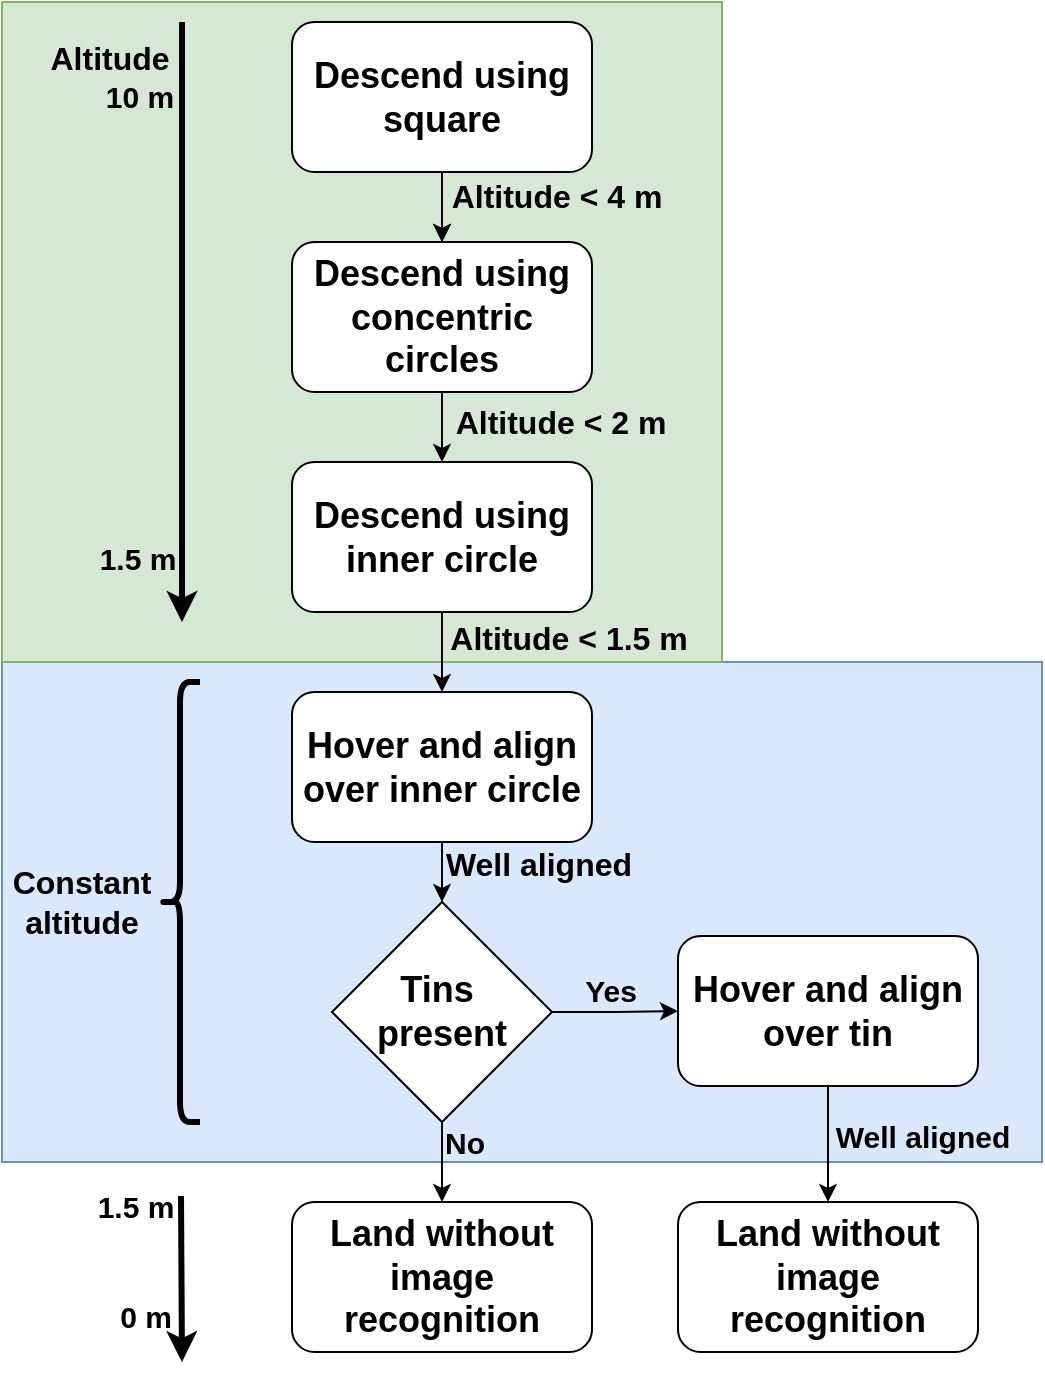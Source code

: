 <mxfile version="24.5.3" type="device">
  <diagram name="Page-1" id="JbFj7xJ0vqkOoYfW-OmR">
    <mxGraphModel dx="1687" dy="1024" grid="1" gridSize="10" guides="1" tooltips="1" connect="1" arrows="1" fold="1" page="1" pageScale="1" pageWidth="850" pageHeight="2000" math="0" shadow="0">
      <root>
        <mxCell id="0" />
        <mxCell id="1" parent="0" />
        <mxCell id="CgXvM7cNIalBucuVJWVz-2" value="" style="rounded=0;whiteSpace=wrap;html=1;fillColor=#dae8fc;strokeColor=#6c8ebf;" parent="1" vertex="1">
          <mxGeometry x="230" y="790" width="520" height="250" as="geometry" />
        </mxCell>
        <mxCell id="CgXvM7cNIalBucuVJWVz-1" value="" style="rounded=0;whiteSpace=wrap;html=1;fillColor=#d5e8d4;strokeColor=#82b366;" parent="1" vertex="1">
          <mxGeometry x="230" y="460" width="360" height="330" as="geometry" />
        </mxCell>
        <mxCell id="rKDn1DTM9HF410k9TBxs-31" value="" style="edgeStyle=orthogonalEdgeStyle;rounded=0;orthogonalLoop=1;jettySize=auto;html=1;" parent="1" source="rKDn1DTM9HF410k9TBxs-5" target="rKDn1DTM9HF410k9TBxs-6" edge="1">
          <mxGeometry relative="1" as="geometry" />
        </mxCell>
        <mxCell id="rKDn1DTM9HF410k9TBxs-15" value="" style="edgeStyle=orthogonalEdgeStyle;rounded=0;orthogonalLoop=1;jettySize=auto;html=1;" parent="1" source="rKDn1DTM9HF410k9TBxs-5" target="rKDn1DTM9HF410k9TBxs-6" edge="1">
          <mxGeometry relative="1" as="geometry" />
        </mxCell>
        <mxCell id="SIBT1pv2mmvFA8UFQw7y-5" value="&lt;span style=&quot;font-size: 16px; font-weight: 700;&quot;&gt;Altitude &amp;lt; 4 m&lt;/span&gt;" style="edgeLabel;html=1;align=center;verticalAlign=middle;resizable=0;points=[];labelBackgroundColor=none;" vertex="1" connectable="0" parent="rKDn1DTM9HF410k9TBxs-15">
          <mxGeometry x="-0.457" relative="1" as="geometry">
            <mxPoint x="57" as="offset" />
          </mxGeometry>
        </mxCell>
        <mxCell id="rKDn1DTM9HF410k9TBxs-5" value="&lt;font style=&quot;font-size: 18px;&quot;&gt;&lt;b&gt;Descend using square&lt;/b&gt;&lt;/font&gt;" style="rounded=1;whiteSpace=wrap;html=1;" parent="1" vertex="1">
          <mxGeometry x="375" y="470" width="150" height="75" as="geometry" />
        </mxCell>
        <mxCell id="rKDn1DTM9HF410k9TBxs-6" value="&lt;font style=&quot;font-size: 18px;&quot;&gt;&lt;b&gt;Descend using concentric circles&lt;/b&gt;&lt;/font&gt;" style="rounded=1;whiteSpace=wrap;html=1;" parent="1" vertex="1">
          <mxGeometry x="375" y="580" width="150" height="75" as="geometry" />
        </mxCell>
        <mxCell id="rKDn1DTM9HF410k9TBxs-17" value="" style="edgeStyle=orthogonalEdgeStyle;rounded=0;orthogonalLoop=1;jettySize=auto;html=1;entryX=0.5;entryY=0;entryDx=0;entryDy=0;exitX=0.5;exitY=1;exitDx=0;exitDy=0;" parent="1" source="rKDn1DTM9HF410k9TBxs-6" target="hIK_cuWtA7UxuKmd0gun-1" edge="1">
          <mxGeometry relative="1" as="geometry">
            <mxPoint x="442" y="740" as="targetPoint" />
            <mxPoint x="449.966" y="665" as="sourcePoint" />
          </mxGeometry>
        </mxCell>
        <mxCell id="SIBT1pv2mmvFA8UFQw7y-3" value="&lt;span style=&quot;color: rgba(0, 0, 0, 0); font-family: monospace; font-size: 0px; text-align: start; background-color: rgb(251, 251, 251);&quot;&gt;%3CmxGraphModel%3E%3Croot%3E%3CmxCell%20id%3D%220%22%2F%3E%3CmxCell%20id%3D%221%22%20parent%3D%220%22%2F%3E%3CmxCell%20id%3D%222%22%20value%3D%22%26lt%3Bfont%20style%3D%26quot%3Bfont-size%3A%2016px%3B%26quot%3B%26gt%3BAltitude%20%26amp%3Blt%3B%201.5%20m%26lt%3B%2Ffont%26gt%3B%22%20style%3D%22edgeLabel%3Bhtml%3D1%3Balign%3Dcenter%3BverticalAlign%3Dmiddle%3Bresizable%3D0%3Bpoints%3D%5B%5D%3BlabelBackgroundColor%3Dnone%3BfontStyle%3D1%22%20vertex%3D%221%22%20connectable%3D%220%22%20parent%3D%221%22%3E%3CmxGeometry%20x%3D%22513%22%20y%3D%22777.828%22%20as%3D%22geometry%22%2F%3E%3C%2FmxCell%3E%3C%2Froot%3E%3C%2FmxGraphModel%3E&lt;/span&gt;&lt;span style=&quot;color: rgba(0, 0, 0, 0); font-family: monospace; font-size: 0px; text-align: start; background-color: rgb(251, 251, 251);&quot;&gt;%3CmxGraphModel%3E%3Croot%3E%3CmxCell%20id%3D%220%22%2F%3E%3CmxCell%20id%3D%221%22%20parent%3D%220%22%2F%3E%3CmxCell%20id%3D%222%22%20value%3D%22%26lt%3Bfont%20style%3D%26quot%3Bfont-size%3A%2016px%3B%26quot%3B%26gt%3BAltitude%20%26amp%3Blt%3B%201.5%20m%26lt%3B%2Ffont%26gt%3B%22%20style%3D%22edgeLabel%3Bhtml%3D1%3Balign%3Dcenter%3BverticalAlign%3Dmiddle%3Bresizable%3D0%3Bpoints%3D%5B%5D%3BlabelBackgroundColor%3Dnone%3BfontStyle%3D1%22%20vertex%3D%221%22%20connectable%3D%220%22%20parent%3D%221%22%3E%3CmxGeometry%20x%3D%22513%22%20y%3D%22777.828%22%20as%3D%22geometry%22%2F%3E%3C%2FmxCell%3E%3C%2Froot%3E%3C%2FmxGraphModel%3E&lt;/span&gt;" style="edgeLabel;html=1;align=center;verticalAlign=middle;resizable=0;points=[];" vertex="1" connectable="0" parent="rKDn1DTM9HF410k9TBxs-17">
          <mxGeometry x="0.19" relative="1" as="geometry">
            <mxPoint as="offset" />
          </mxGeometry>
        </mxCell>
        <mxCell id="SIBT1pv2mmvFA8UFQw7y-4" value="&lt;span style=&quot;font-size: 16px; font-weight: 700;&quot;&gt;Altitude &amp;lt; 2 m&lt;/span&gt;" style="edgeLabel;html=1;align=center;verticalAlign=middle;resizable=0;points=[];labelBackgroundColor=none;" vertex="1" connectable="0" parent="rKDn1DTM9HF410k9TBxs-17">
          <mxGeometry x="0.191" relative="1" as="geometry">
            <mxPoint x="59" y="-6" as="offset" />
          </mxGeometry>
        </mxCell>
        <mxCell id="hIK_cuWtA7UxuKmd0gun-20" value="" style="edgeStyle=orthogonalEdgeStyle;rounded=0;orthogonalLoop=1;jettySize=auto;html=1;" parent="1" source="rKDn1DTM9HF410k9TBxs-8" target="hIK_cuWtA7UxuKmd0gun-19" edge="1">
          <mxGeometry relative="1" as="geometry" />
        </mxCell>
        <mxCell id="SIBT1pv2mmvFA8UFQw7y-1" value="&lt;font style=&quot;font-size: 16px;&quot;&gt;&lt;b&gt;Well aligned&lt;/b&gt;&lt;/font&gt;" style="edgeLabel;html=1;align=center;verticalAlign=middle;resizable=0;points=[];labelBackgroundColor=none;" vertex="1" connectable="0" parent="hIK_cuWtA7UxuKmd0gun-20">
          <mxGeometry x="-0.583" y="-1" relative="1" as="geometry">
            <mxPoint x="49" as="offset" />
          </mxGeometry>
        </mxCell>
        <mxCell id="rKDn1DTM9HF410k9TBxs-8" value="&lt;font style=&quot;font-size: 18px;&quot;&gt;&lt;b&gt;Hover and align over inner circle&lt;/b&gt;&lt;/font&gt;" style="rounded=1;whiteSpace=wrap;html=1;" parent="1" vertex="1">
          <mxGeometry x="375" y="805" width="150" height="75" as="geometry" />
        </mxCell>
        <mxCell id="hIK_cuWtA7UxuKmd0gun-4" value="" style="edgeStyle=orthogonalEdgeStyle;rounded=0;orthogonalLoop=1;jettySize=auto;html=1;" parent="1" source="hIK_cuWtA7UxuKmd0gun-1" target="rKDn1DTM9HF410k9TBxs-8" edge="1">
          <mxGeometry relative="1" as="geometry" />
        </mxCell>
        <mxCell id="SIBT1pv2mmvFA8UFQw7y-2" value="&lt;font style=&quot;font-size: 16px;&quot;&gt;Altitude &amp;lt; 1.5 m&lt;/font&gt;" style="edgeLabel;html=1;align=center;verticalAlign=middle;resizable=0;points=[];labelBackgroundColor=none;fontStyle=1" vertex="1" connectable="0" parent="hIK_cuWtA7UxuKmd0gun-4">
          <mxGeometry x="0.248" y="1" relative="1" as="geometry">
            <mxPoint x="62" y="-12" as="offset" />
          </mxGeometry>
        </mxCell>
        <mxCell id="hIK_cuWtA7UxuKmd0gun-1" value="&lt;font style=&quot;font-size: 18px;&quot;&gt;&lt;b&gt;Descend using inner circle&lt;/b&gt;&lt;/font&gt;" style="rounded=1;whiteSpace=wrap;html=1;" parent="1" vertex="1">
          <mxGeometry x="375" y="690" width="150" height="75" as="geometry" />
        </mxCell>
        <mxCell id="hIK_cuWtA7UxuKmd0gun-6" value="" style="edgeStyle=orthogonalEdgeStyle;rounded=0;orthogonalLoop=1;jettySize=auto;html=1;" parent="1" source="hIK_cuWtA7UxuKmd0gun-2" target="hIK_cuWtA7UxuKmd0gun-3" edge="1">
          <mxGeometry relative="1" as="geometry" />
        </mxCell>
        <mxCell id="hIK_cuWtA7UxuKmd0gun-8" value="&lt;font style=&quot;font-size: 15px;&quot;&gt;&lt;b&gt;Well aligned&lt;/b&gt;&lt;/font&gt;" style="edgeLabel;html=1;align=center;verticalAlign=middle;resizable=0;points=[];labelBackgroundColor=none;" parent="hIK_cuWtA7UxuKmd0gun-6" vertex="1" connectable="0">
          <mxGeometry x="-0.048" relative="1" as="geometry">
            <mxPoint x="47" y="-3" as="offset" />
          </mxGeometry>
        </mxCell>
        <mxCell id="hIK_cuWtA7UxuKmd0gun-2" value="&lt;font style=&quot;font-size: 18px;&quot;&gt;&lt;b&gt;Hover and align over tin&lt;/b&gt;&lt;/font&gt;" style="rounded=1;whiteSpace=wrap;html=1;" parent="1" vertex="1">
          <mxGeometry x="568" y="927" width="150" height="75" as="geometry" />
        </mxCell>
        <mxCell id="hIK_cuWtA7UxuKmd0gun-3" value="&lt;font style=&quot;font-size: 18px;&quot;&gt;&lt;b&gt;Land without image recognition&lt;/b&gt;&lt;/font&gt;" style="rounded=1;whiteSpace=wrap;html=1;" parent="1" vertex="1">
          <mxGeometry x="568" y="1060" width="150" height="75" as="geometry" />
        </mxCell>
        <mxCell id="hIK_cuWtA7UxuKmd0gun-13" value="" style="endArrow=classic;html=1;rounded=0;strokeWidth=3;" parent="1" edge="1">
          <mxGeometry width="50" height="50" relative="1" as="geometry">
            <mxPoint x="320" y="470" as="sourcePoint" />
            <mxPoint x="320" y="770" as="targetPoint" />
          </mxGeometry>
        </mxCell>
        <mxCell id="hIK_cuWtA7UxuKmd0gun-14" value="&lt;font size=&quot;1&quot; style=&quot;&quot;&gt;&lt;b style=&quot;font-size: 16px;&quot;&gt;Altitude&lt;/b&gt;&lt;/font&gt;" style="text;html=1;align=center;verticalAlign=middle;whiteSpace=wrap;rounded=0;" parent="1" vertex="1">
          <mxGeometry x="254" y="473" width="60" height="30" as="geometry" />
        </mxCell>
        <mxCell id="hIK_cuWtA7UxuKmd0gun-15" value="&lt;font style=&quot;font-size: 15px;&quot;&gt;&lt;b&gt;10 m&lt;/b&gt;&lt;/font&gt;" style="text;html=1;align=center;verticalAlign=middle;whiteSpace=wrap;rounded=0;" parent="1" vertex="1">
          <mxGeometry x="269" y="492" width="60" height="30" as="geometry" />
        </mxCell>
        <mxCell id="hIK_cuWtA7UxuKmd0gun-16" value="&lt;font style=&quot;font-size: 15px;&quot;&gt;&lt;b&gt;1.5 m&lt;/b&gt;&lt;/font&gt;" style="text;html=1;align=center;verticalAlign=middle;whiteSpace=wrap;rounded=0;" parent="1" vertex="1">
          <mxGeometry x="268" y="722.5" width="60" height="30" as="geometry" />
        </mxCell>
        <mxCell id="hIK_cuWtA7UxuKmd0gun-17" value="" style="shape=curlyBracket;whiteSpace=wrap;html=1;rounded=1;labelPosition=left;verticalLabelPosition=middle;align=right;verticalAlign=middle;strokeWidth=3;" parent="1" vertex="1">
          <mxGeometry x="309" y="800" width="20" height="220" as="geometry" />
        </mxCell>
        <mxCell id="hIK_cuWtA7UxuKmd0gun-18" value="&lt;font size=&quot;1&quot; style=&quot;&quot;&gt;&lt;b style=&quot;font-size: 16px;&quot;&gt;Constant altitude&lt;/b&gt;&lt;/font&gt;" style="text;html=1;align=center;verticalAlign=middle;whiteSpace=wrap;rounded=0;strokeWidth=1;" parent="1" vertex="1">
          <mxGeometry x="240" y="895" width="60" height="30" as="geometry" />
        </mxCell>
        <mxCell id="hIK_cuWtA7UxuKmd0gun-21" value="" style="edgeStyle=orthogonalEdgeStyle;rounded=0;orthogonalLoop=1;jettySize=auto;html=1;" parent="1" source="hIK_cuWtA7UxuKmd0gun-19" target="hIK_cuWtA7UxuKmd0gun-2" edge="1">
          <mxGeometry relative="1" as="geometry" />
        </mxCell>
        <mxCell id="hIK_cuWtA7UxuKmd0gun-22" value="&lt;font style=&quot;font-size: 15px;&quot;&gt;&lt;b&gt;Yes&lt;/b&gt;&lt;/font&gt;" style="edgeLabel;html=1;align=center;verticalAlign=middle;resizable=0;points=[];labelBackgroundColor=none;" parent="hIK_cuWtA7UxuKmd0gun-21" vertex="1" connectable="0">
          <mxGeometry x="-0.008" y="-1" relative="1" as="geometry">
            <mxPoint x="-4" y="-11" as="offset" />
          </mxGeometry>
        </mxCell>
        <mxCell id="hIK_cuWtA7UxuKmd0gun-24" value="" style="edgeStyle=orthogonalEdgeStyle;rounded=0;orthogonalLoop=1;jettySize=auto;html=1;" parent="1" source="hIK_cuWtA7UxuKmd0gun-19" target="hIK_cuWtA7UxuKmd0gun-23" edge="1">
          <mxGeometry relative="1" as="geometry" />
        </mxCell>
        <mxCell id="hIK_cuWtA7UxuKmd0gun-25" value="&lt;font style=&quot;font-size: 15px;&quot;&gt;&lt;b&gt;No&lt;/b&gt;&lt;/font&gt;" style="edgeLabel;html=1;align=center;verticalAlign=middle;resizable=0;points=[];labelBackgroundColor=none;" parent="hIK_cuWtA7UxuKmd0gun-24" vertex="1" connectable="0">
          <mxGeometry x="-0.774" y="3" relative="1" as="geometry">
            <mxPoint x="8" y="5" as="offset" />
          </mxGeometry>
        </mxCell>
        <mxCell id="hIK_cuWtA7UxuKmd0gun-19" value="&lt;font style=&quot;font-size: 18px;&quot;&gt;&lt;b&gt;Tins&amp;nbsp;&lt;/b&gt;&lt;/font&gt;&lt;div&gt;&lt;font style=&quot;font-size: 18px;&quot;&gt;&lt;b&gt;present&lt;/b&gt;&lt;/font&gt;&lt;/div&gt;" style="rhombus;whiteSpace=wrap;html=1;" parent="1" vertex="1">
          <mxGeometry x="395" y="910" width="110" height="110" as="geometry" />
        </mxCell>
        <mxCell id="hIK_cuWtA7UxuKmd0gun-23" value="&lt;font style=&quot;font-size: 18px;&quot;&gt;&lt;b&gt;Land without image recognition&lt;/b&gt;&lt;/font&gt;" style="rounded=1;whiteSpace=wrap;html=1;" parent="1" vertex="1">
          <mxGeometry x="375" y="1060" width="150" height="75" as="geometry" />
        </mxCell>
        <mxCell id="CgXvM7cNIalBucuVJWVz-9" value="" style="endArrow=classic;html=1;rounded=0;strokeWidth=3;" parent="1" edge="1">
          <mxGeometry width="50" height="50" relative="1" as="geometry">
            <mxPoint x="319.5" y="1057" as="sourcePoint" />
            <mxPoint x="320" y="1140" as="targetPoint" />
          </mxGeometry>
        </mxCell>
        <mxCell id="CgXvM7cNIalBucuVJWVz-10" value="&lt;font style=&quot;font-size: 15px;&quot;&gt;&lt;b&gt;1.5 m&lt;/b&gt;&lt;/font&gt;" style="text;html=1;align=center;verticalAlign=middle;whiteSpace=wrap;rounded=0;" parent="1" vertex="1">
          <mxGeometry x="267" y="1047" width="60" height="30" as="geometry" />
        </mxCell>
        <mxCell id="CgXvM7cNIalBucuVJWVz-11" value="&lt;font style=&quot;font-size: 15px;&quot;&gt;&lt;b&gt;0 m&lt;/b&gt;&lt;/font&gt;" style="text;html=1;align=center;verticalAlign=middle;whiteSpace=wrap;rounded=0;" parent="1" vertex="1">
          <mxGeometry x="272" y="1102" width="60" height="30" as="geometry" />
        </mxCell>
      </root>
    </mxGraphModel>
  </diagram>
</mxfile>
